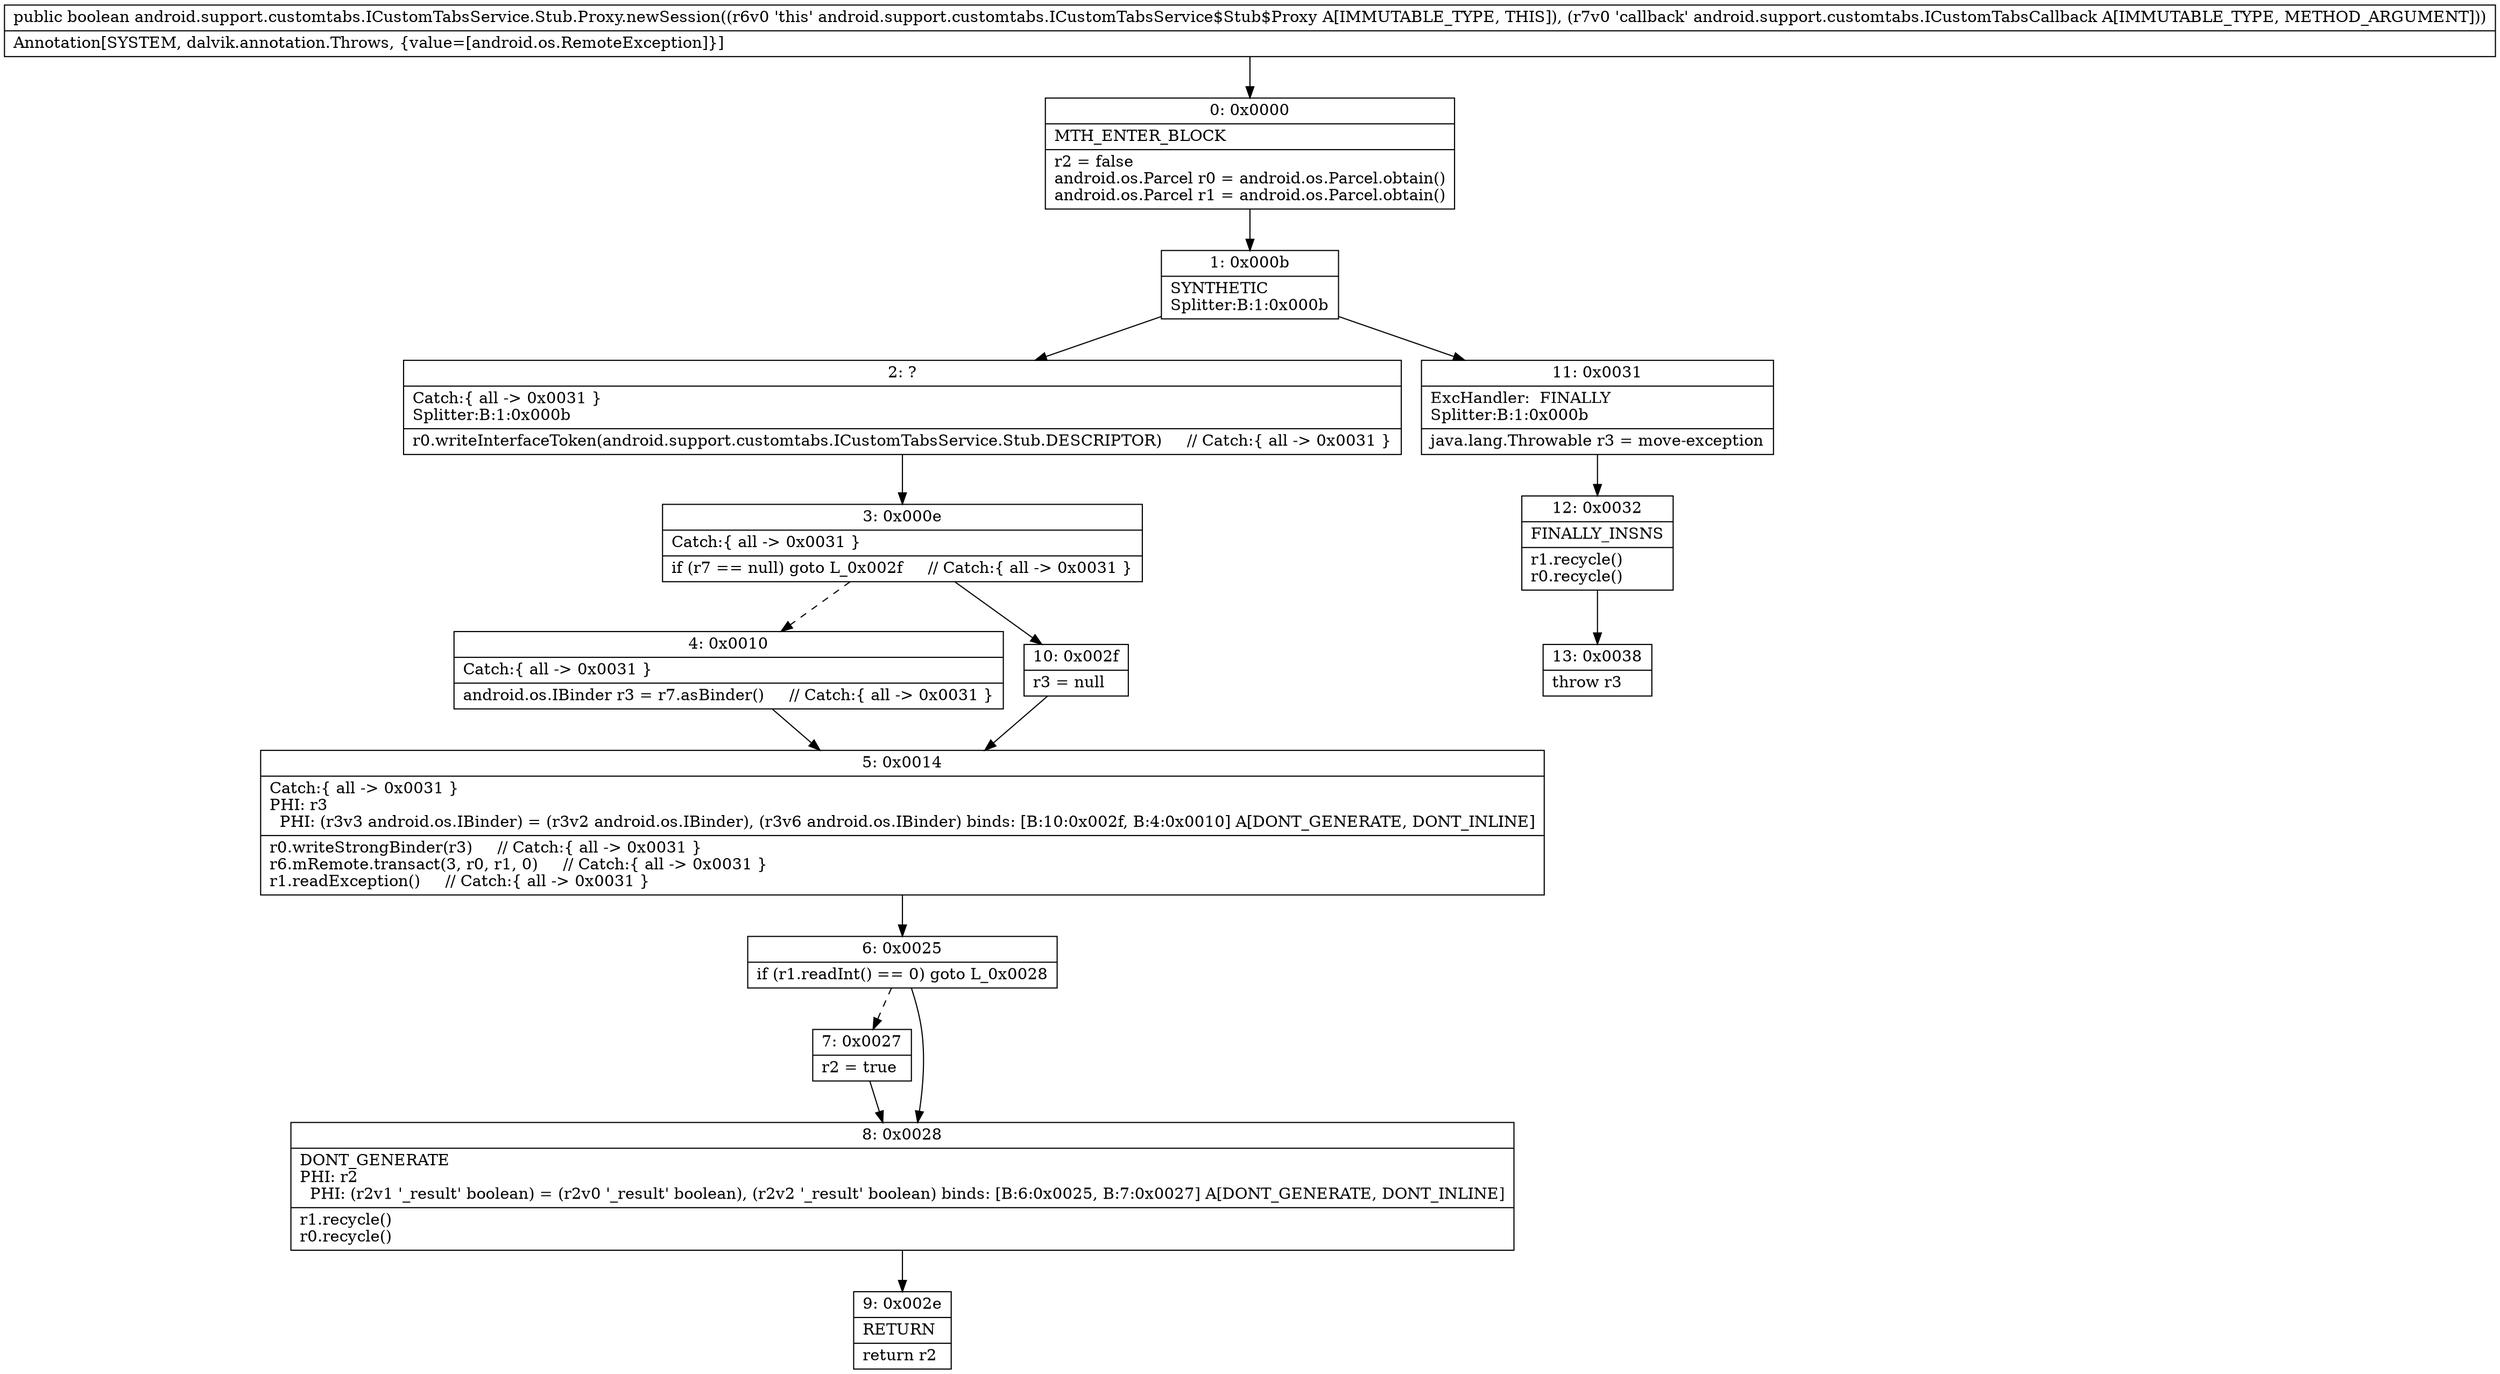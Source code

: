 digraph "CFG forandroid.support.customtabs.ICustomTabsService.Stub.Proxy.newSession(Landroid\/support\/customtabs\/ICustomTabsCallback;)Z" {
Node_0 [shape=record,label="{0\:\ 0x0000|MTH_ENTER_BLOCK\l|r2 = false\landroid.os.Parcel r0 = android.os.Parcel.obtain()\landroid.os.Parcel r1 = android.os.Parcel.obtain()\l}"];
Node_1 [shape=record,label="{1\:\ 0x000b|SYNTHETIC\lSplitter:B:1:0x000b\l}"];
Node_2 [shape=record,label="{2\:\ ?|Catch:\{ all \-\> 0x0031 \}\lSplitter:B:1:0x000b\l|r0.writeInterfaceToken(android.support.customtabs.ICustomTabsService.Stub.DESCRIPTOR)     \/\/ Catch:\{ all \-\> 0x0031 \}\l}"];
Node_3 [shape=record,label="{3\:\ 0x000e|Catch:\{ all \-\> 0x0031 \}\l|if (r7 == null) goto L_0x002f     \/\/ Catch:\{ all \-\> 0x0031 \}\l}"];
Node_4 [shape=record,label="{4\:\ 0x0010|Catch:\{ all \-\> 0x0031 \}\l|android.os.IBinder r3 = r7.asBinder()     \/\/ Catch:\{ all \-\> 0x0031 \}\l}"];
Node_5 [shape=record,label="{5\:\ 0x0014|Catch:\{ all \-\> 0x0031 \}\lPHI: r3 \l  PHI: (r3v3 android.os.IBinder) = (r3v2 android.os.IBinder), (r3v6 android.os.IBinder) binds: [B:10:0x002f, B:4:0x0010] A[DONT_GENERATE, DONT_INLINE]\l|r0.writeStrongBinder(r3)     \/\/ Catch:\{ all \-\> 0x0031 \}\lr6.mRemote.transact(3, r0, r1, 0)     \/\/ Catch:\{ all \-\> 0x0031 \}\lr1.readException()     \/\/ Catch:\{ all \-\> 0x0031 \}\l}"];
Node_6 [shape=record,label="{6\:\ 0x0025|if (r1.readInt() == 0) goto L_0x0028\l}"];
Node_7 [shape=record,label="{7\:\ 0x0027|r2 = true\l}"];
Node_8 [shape=record,label="{8\:\ 0x0028|DONT_GENERATE\lPHI: r2 \l  PHI: (r2v1 '_result' boolean) = (r2v0 '_result' boolean), (r2v2 '_result' boolean) binds: [B:6:0x0025, B:7:0x0027] A[DONT_GENERATE, DONT_INLINE]\l|r1.recycle()\lr0.recycle()\l}"];
Node_9 [shape=record,label="{9\:\ 0x002e|RETURN\l|return r2\l}"];
Node_10 [shape=record,label="{10\:\ 0x002f|r3 = null\l}"];
Node_11 [shape=record,label="{11\:\ 0x0031|ExcHandler:  FINALLY\lSplitter:B:1:0x000b\l|java.lang.Throwable r3 = move\-exception\l}"];
Node_12 [shape=record,label="{12\:\ 0x0032|FINALLY_INSNS\l|r1.recycle()\lr0.recycle()\l}"];
Node_13 [shape=record,label="{13\:\ 0x0038|throw r3\l}"];
MethodNode[shape=record,label="{public boolean android.support.customtabs.ICustomTabsService.Stub.Proxy.newSession((r6v0 'this' android.support.customtabs.ICustomTabsService$Stub$Proxy A[IMMUTABLE_TYPE, THIS]), (r7v0 'callback' android.support.customtabs.ICustomTabsCallback A[IMMUTABLE_TYPE, METHOD_ARGUMENT]))  | Annotation[SYSTEM, dalvik.annotation.Throws, \{value=[android.os.RemoteException]\}]\l}"];
MethodNode -> Node_0;
Node_0 -> Node_1;
Node_1 -> Node_2;
Node_1 -> Node_11;
Node_2 -> Node_3;
Node_3 -> Node_4[style=dashed];
Node_3 -> Node_10;
Node_4 -> Node_5;
Node_5 -> Node_6;
Node_6 -> Node_7[style=dashed];
Node_6 -> Node_8;
Node_7 -> Node_8;
Node_8 -> Node_9;
Node_10 -> Node_5;
Node_11 -> Node_12;
Node_12 -> Node_13;
}

